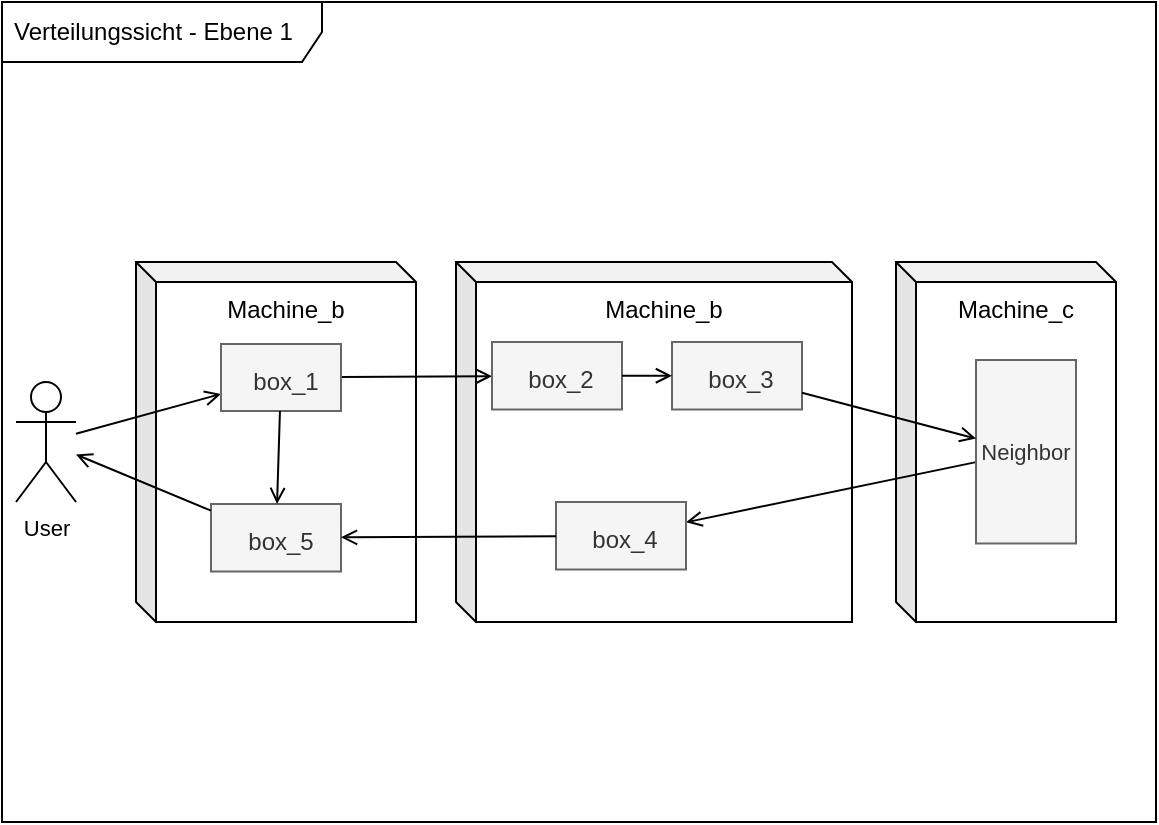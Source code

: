 <mxfile>
    <diagram id="GDJI3RgzADm5gkURgZzw" name="Page-1">
        <mxGraphModel dx="1647" dy="759" grid="1" gridSize="10" guides="1" tooltips="1" connect="1" arrows="1" fold="1" page="1" pageScale="1" pageWidth="583" pageHeight="413" math="0" shadow="0">
            <root>
                <mxCell id="0"/>
                <mxCell id="3" value="DiagramFrame" style="locked=1;" parent="0"/>
                <mxCell id="4" value="Verteilungssicht - Ebene 1" style="shape=umlFrame;whiteSpace=wrap;html=1;pointerEvents=0;recursiveResize=0;container=1;collapsible=0;width=160;fillColor=none;align=left;spacingLeft=4;" parent="3" vertex="1">
                    <mxGeometry x="583" width="577" height="410" as="geometry"/>
                </mxCell>
                <mxCell id="1" value="Content" parent="0"/>
                <mxCell id="70" style="edgeStyle=none;shape=connector;rounded=1;html=1;strokeColor=default;align=center;verticalAlign=middle;fontFamily=Helvetica;fontSize=11;fontColor=default;labelBackgroundColor=default;endArrow=open;endFill=0;" edge="1" parent="1" source="10" target="26">
                    <mxGeometry relative="1" as="geometry"/>
                </mxCell>
                <mxCell id="10" value="User" style="shape=umlActor;verticalLabelPosition=bottom;verticalAlign=top;html=1;outlineConnect=0;fontFamily=Helvetica;fontSize=11;fontColor=default;labelBackgroundColor=default;" parent="1" vertex="1">
                    <mxGeometry x="590" y="190" width="30" height="60" as="geometry"/>
                </mxCell>
                <mxCell id="27" style="edgeStyle=none;shape=connector;rounded=1;html=1;strokeColor=default;align=center;verticalAlign=middle;fontFamily=Helvetica;fontSize=11;fontColor=default;labelBackgroundColor=default;endArrow=open;endFill=0;" parent="1" source="26" target="7" edge="1">
                    <mxGeometry relative="1" as="geometry"/>
                </mxCell>
                <mxCell id="73" style="edgeStyle=none;shape=connector;rounded=1;html=1;strokeColor=default;align=center;verticalAlign=middle;fontFamily=Helvetica;fontSize=11;fontColor=default;labelBackgroundColor=default;endArrow=open;endFill=0;" edge="1" parent="1" source="11" target="65">
                    <mxGeometry relative="1" as="geometry"/>
                </mxCell>
                <mxCell id="54" value="Machine_c" style="shape=cube;whiteSpace=wrap;html=1;boundedLbl=1;backgroundOutline=1;darkOpacity=0.05;darkOpacity2=0.1;size=10;fillColor=none;verticalAlign=top;container=1;collapsible=0;recursiveResize=0;" parent="1" vertex="1">
                    <mxGeometry x="1030" y="130" width="110" height="180" as="geometry"/>
                </mxCell>
                <mxCell id="11" value="Neighbor" style="rounded=0;whiteSpace=wrap;html=1;fontFamily=Helvetica;fontSize=11;fontColor=#333333;labelBackgroundColor=none;fillColor=#f5f5f5;strokeColor=#666666;" parent="54" vertex="1">
                    <mxGeometry x="40" y="49" width="50" height="91.74" as="geometry"/>
                </mxCell>
                <mxCell id="59" value="Machine_&lt;span style=&quot;background-color: transparent;&quot;&gt;b&lt;/span&gt;" style="shape=cube;whiteSpace=wrap;html=1;boundedLbl=1;backgroundOutline=1;darkOpacity=0.05;darkOpacity2=0.1;size=10;fillColor=none;verticalAlign=top;container=1;collapsible=0;recursiveResize=0;" vertex="1" parent="1">
                    <mxGeometry x="810" y="130" width="198" height="180" as="geometry"/>
                </mxCell>
                <mxCell id="60" style="edgeStyle=orthogonalEdgeStyle;html=1;entryX=1;entryY=0.25;entryDx=0;entryDy=0;exitX=1;exitY=0.75;exitDx=0;exitDy=0;rounded=1;strokeColor=default;align=center;verticalAlign=middle;fontFamily=Helvetica;fontSize=11;fontColor=default;labelBackgroundColor=default;endArrow=open;endFill=0;" edge="1" parent="59">
                    <mxGeometry relative="1" as="geometry"/>
                </mxCell>
                <mxCell id="65" value="box_4" style="rounded=0;whiteSpace=wrap;html=1;fillColor=#f5f5f5;container=1;collapsible=0;recursiveResize=0;align=center;verticalAlign=middle;spacingLeft=4;spacingTop=4;fontColor=#333333;strokeColor=#666666;" vertex="1" parent="59">
                    <mxGeometry x="50" y="120" width="65" height="33.75" as="geometry"/>
                </mxCell>
                <mxCell id="64" value="box_3" style="rounded=0;whiteSpace=wrap;html=1;fillColor=#f5f5f5;container=1;collapsible=0;recursiveResize=0;align=center;verticalAlign=middle;spacingLeft=4;spacingTop=4;fontColor=#333333;strokeColor=#666666;" vertex="1" parent="59">
                    <mxGeometry x="108" y="40" width="65" height="33.75" as="geometry"/>
                </mxCell>
                <mxCell id="7" value="box_2" style="rounded=0;whiteSpace=wrap;html=1;fillColor=#f5f5f5;container=1;collapsible=0;recursiveResize=0;align=center;verticalAlign=middle;spacingLeft=4;spacingTop=4;fontColor=#333333;strokeColor=#666666;" parent="59" vertex="1">
                    <mxGeometry x="18" y="40" width="65" height="33.75" as="geometry"/>
                </mxCell>
                <mxCell id="69" style="edgeStyle=none;shape=connector;rounded=1;html=1;strokeColor=default;align=center;verticalAlign=middle;fontFamily=Helvetica;fontSize=11;fontColor=default;labelBackgroundColor=default;endArrow=open;endFill=0;" edge="1" parent="59" source="7" target="64">
                    <mxGeometry relative="1" as="geometry"/>
                </mxCell>
                <mxCell id="62" value="Machine_&lt;span style=&quot;background-color: transparent;&quot;&gt;b&lt;/span&gt;" style="shape=cube;whiteSpace=wrap;html=1;boundedLbl=1;backgroundOutline=1;darkOpacity=0.05;darkOpacity2=0.1;size=10;fillColor=none;verticalAlign=top;container=1;collapsible=0;recursiveResize=0;" vertex="1" parent="1">
                    <mxGeometry x="650" y="130" width="140" height="180" as="geometry"/>
                </mxCell>
                <mxCell id="63" style="edgeStyle=orthogonalEdgeStyle;html=1;entryX=1;entryY=0.25;entryDx=0;entryDy=0;exitX=1;exitY=0.75;exitDx=0;exitDy=0;rounded=1;strokeColor=default;align=center;verticalAlign=middle;fontFamily=Helvetica;fontSize=11;fontColor=default;labelBackgroundColor=default;endArrow=open;endFill=0;" edge="1" parent="62">
                    <mxGeometry relative="1" as="geometry"/>
                </mxCell>
                <mxCell id="66" value="box_5" style="rounded=0;whiteSpace=wrap;html=1;fillColor=#f5f5f5;container=1;collapsible=0;recursiveResize=0;align=center;verticalAlign=middle;spacingLeft=4;spacingTop=4;fontColor=#333333;strokeColor=#666666;" vertex="1" parent="62">
                    <mxGeometry x="37.5" y="121" width="65" height="33.75" as="geometry"/>
                </mxCell>
                <mxCell id="26" value="box_1" style="rounded=0;whiteSpace=wrap;html=1;fillColor=#f5f5f5;container=1;collapsible=0;recursiveResize=0;align=center;verticalAlign=middle;spacingLeft=4;spacingTop=4;fontColor=#333333;strokeColor=#666666;" parent="62" vertex="1">
                    <mxGeometry x="42.5" y="41" width="60" height="33.5" as="geometry"/>
                </mxCell>
                <mxCell id="68" style="edgeStyle=none;shape=connector;rounded=1;html=1;strokeColor=default;align=center;verticalAlign=middle;fontFamily=Helvetica;fontSize=11;fontColor=default;labelBackgroundColor=default;endArrow=open;endFill=0;" edge="1" parent="62" source="26" target="66">
                    <mxGeometry relative="1" as="geometry"/>
                </mxCell>
                <mxCell id="72" style="edgeStyle=none;shape=connector;rounded=1;html=1;strokeColor=default;align=center;verticalAlign=middle;fontFamily=Helvetica;fontSize=11;fontColor=default;labelBackgroundColor=default;endArrow=open;endFill=0;" edge="1" parent="1" source="64" target="11">
                    <mxGeometry relative="1" as="geometry">
                        <mxPoint x="1000.0" y="231" as="targetPoint"/>
                    </mxGeometry>
                </mxCell>
                <mxCell id="74" style="edgeStyle=none;shape=connector;rounded=1;html=1;strokeColor=default;align=center;verticalAlign=middle;fontFamily=Helvetica;fontSize=11;fontColor=default;labelBackgroundColor=default;endArrow=open;endFill=0;" edge="1" parent="1" source="65" target="66">
                    <mxGeometry relative="1" as="geometry"/>
                </mxCell>
                <mxCell id="71" style="edgeStyle=none;shape=connector;rounded=1;html=1;strokeColor=default;align=center;verticalAlign=middle;fontFamily=Helvetica;fontSize=11;fontColor=default;labelBackgroundColor=default;endArrow=open;endFill=0;" edge="1" parent="1" source="66" target="10">
                    <mxGeometry relative="1" as="geometry"/>
                </mxCell>
            </root>
        </mxGraphModel>
    </diagram>
</mxfile>
